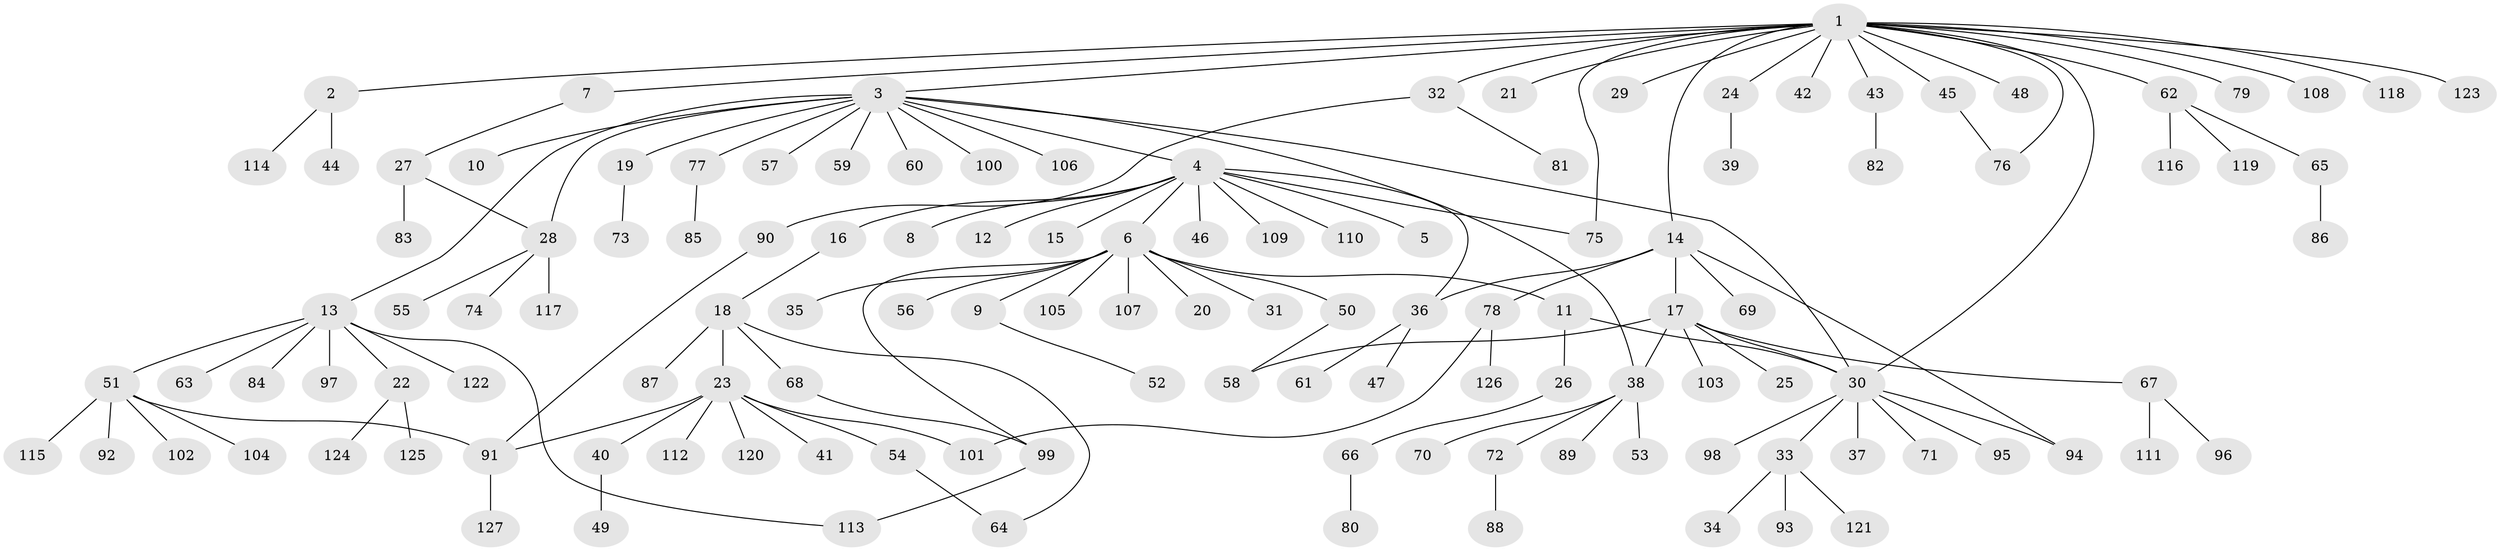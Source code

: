 // Generated by graph-tools (version 1.1) at 2025/01/03/09/25 03:01:47]
// undirected, 127 vertices, 142 edges
graph export_dot {
graph [start="1"]
  node [color=gray90,style=filled];
  1;
  2;
  3;
  4;
  5;
  6;
  7;
  8;
  9;
  10;
  11;
  12;
  13;
  14;
  15;
  16;
  17;
  18;
  19;
  20;
  21;
  22;
  23;
  24;
  25;
  26;
  27;
  28;
  29;
  30;
  31;
  32;
  33;
  34;
  35;
  36;
  37;
  38;
  39;
  40;
  41;
  42;
  43;
  44;
  45;
  46;
  47;
  48;
  49;
  50;
  51;
  52;
  53;
  54;
  55;
  56;
  57;
  58;
  59;
  60;
  61;
  62;
  63;
  64;
  65;
  66;
  67;
  68;
  69;
  70;
  71;
  72;
  73;
  74;
  75;
  76;
  77;
  78;
  79;
  80;
  81;
  82;
  83;
  84;
  85;
  86;
  87;
  88;
  89;
  90;
  91;
  92;
  93;
  94;
  95;
  96;
  97;
  98;
  99;
  100;
  101;
  102;
  103;
  104;
  105;
  106;
  107;
  108;
  109;
  110;
  111;
  112;
  113;
  114;
  115;
  116;
  117;
  118;
  119;
  120;
  121;
  122;
  123;
  124;
  125;
  126;
  127;
  1 -- 2;
  1 -- 3;
  1 -- 7;
  1 -- 14;
  1 -- 21;
  1 -- 24;
  1 -- 29;
  1 -- 30;
  1 -- 32;
  1 -- 42;
  1 -- 43;
  1 -- 45;
  1 -- 48;
  1 -- 62;
  1 -- 75;
  1 -- 76;
  1 -- 79;
  1 -- 108;
  1 -- 118;
  1 -- 123;
  2 -- 44;
  2 -- 114;
  3 -- 4;
  3 -- 10;
  3 -- 13;
  3 -- 19;
  3 -- 28;
  3 -- 30;
  3 -- 38;
  3 -- 57;
  3 -- 59;
  3 -- 60;
  3 -- 77;
  3 -- 100;
  3 -- 106;
  4 -- 5;
  4 -- 6;
  4 -- 8;
  4 -- 12;
  4 -- 15;
  4 -- 16;
  4 -- 36;
  4 -- 46;
  4 -- 75;
  4 -- 109;
  4 -- 110;
  6 -- 9;
  6 -- 11;
  6 -- 20;
  6 -- 31;
  6 -- 35;
  6 -- 50;
  6 -- 56;
  6 -- 99;
  6 -- 105;
  6 -- 107;
  7 -- 27;
  9 -- 52;
  11 -- 26;
  11 -- 30;
  13 -- 22;
  13 -- 51;
  13 -- 63;
  13 -- 84;
  13 -- 97;
  13 -- 113;
  13 -- 122;
  14 -- 17;
  14 -- 36;
  14 -- 69;
  14 -- 78;
  14 -- 94;
  16 -- 18;
  17 -- 25;
  17 -- 30;
  17 -- 38;
  17 -- 58;
  17 -- 67;
  17 -- 103;
  18 -- 23;
  18 -- 64;
  18 -- 68;
  18 -- 87;
  19 -- 73;
  22 -- 124;
  22 -- 125;
  23 -- 40;
  23 -- 41;
  23 -- 54;
  23 -- 91;
  23 -- 101;
  23 -- 112;
  23 -- 120;
  24 -- 39;
  26 -- 66;
  27 -- 28;
  27 -- 83;
  28 -- 55;
  28 -- 74;
  28 -- 117;
  30 -- 33;
  30 -- 37;
  30 -- 71;
  30 -- 94;
  30 -- 95;
  30 -- 98;
  32 -- 81;
  32 -- 90;
  33 -- 34;
  33 -- 93;
  33 -- 121;
  36 -- 47;
  36 -- 61;
  38 -- 53;
  38 -- 70;
  38 -- 72;
  38 -- 89;
  40 -- 49;
  43 -- 82;
  45 -- 76;
  50 -- 58;
  51 -- 91;
  51 -- 92;
  51 -- 102;
  51 -- 104;
  51 -- 115;
  54 -- 64;
  62 -- 65;
  62 -- 116;
  62 -- 119;
  65 -- 86;
  66 -- 80;
  67 -- 96;
  67 -- 111;
  68 -- 99;
  72 -- 88;
  77 -- 85;
  78 -- 101;
  78 -- 126;
  90 -- 91;
  91 -- 127;
  99 -- 113;
}
